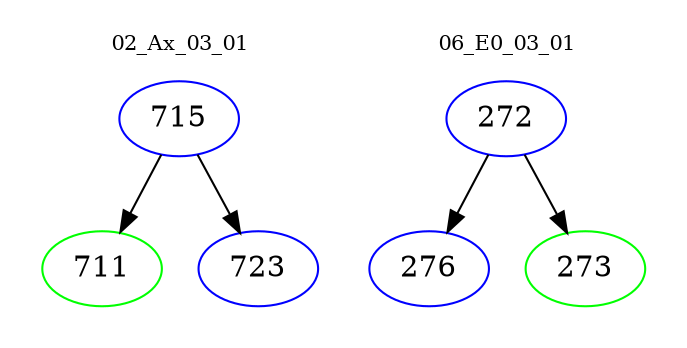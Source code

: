 digraph{
subgraph cluster_0 {
color = white
label = "02_Ax_03_01";
fontsize=10;
T0_715 [label="715", color="blue"]
T0_715 -> T0_711 [color="black"]
T0_711 [label="711", color="green"]
T0_715 -> T0_723 [color="black"]
T0_723 [label="723", color="blue"]
}
subgraph cluster_1 {
color = white
label = "06_E0_03_01";
fontsize=10;
T1_272 [label="272", color="blue"]
T1_272 -> T1_276 [color="black"]
T1_276 [label="276", color="blue"]
T1_272 -> T1_273 [color="black"]
T1_273 [label="273", color="green"]
}
}

